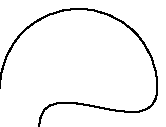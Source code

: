 beginfig(0)

draw halfcircle scaled -cm
		..halfcircle scaled 2cm shifted (1cm, .5cm) withpen boldpen;

endfig
